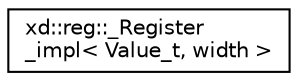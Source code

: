 digraph "Graphical Class Hierarchy"
{
  edge [fontname="Helvetica",fontsize="10",labelfontname="Helvetica",labelfontsize="10"];
  node [fontname="Helvetica",fontsize="10",shape=record];
  rankdir="LR";
  Node0 [label="xd::reg::_Register\l_impl\< Value_t, width \>",height=0.2,width=0.4,color="black", fillcolor="white", style="filled",URL="$classxd_1_1reg_1_1___register__impl.html"];
}
